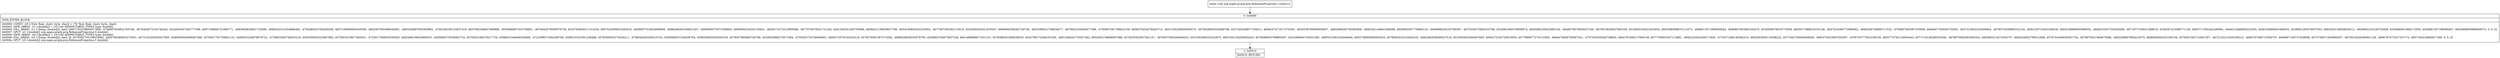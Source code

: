 digraph "CFG fororg.osgeo.proj4j.proj.RobinsonProjection.\<clinit\>()V" {
Node_0 [shape=record,label="{0\:\ 0x0000|MTH_ENTER_BLOCK\l|0x0000: CONST  (r0 I:?[int, float, short, byte, char]) = (76 ?[int, float, short, byte, char]) \l0x0002: NEW_ARRAY  (r1 I:double[]) = (r0 I:int A[IMMUTABLE_TYPE]) type: double[] \l0x0004: FILL_ARRAY  (r1 I:?[long, double][]), data: [4607182418800017408, \-4784807924822765746, \-4678464073145746242, 4524454367264777388, 4607169808721060771, \-4665840636901725080, \-4685402514324806485, \-4704480023782828290, 4607140985683445599, \-4662567905496044891, \-4681626897005560862, \-4706106180125937418, 4607092346807469998, \-4659486697410709991, \-4679442979595976759, 4525793654011151634, 4607022090653283018, \-4658007314652858669, \-4696448300160621267, \-4695000375373308605, 4606939224420139401, \-4656271072512995988, \-4677076479541731292, 4491290361365793884, 4606822130829827768, \-4654190856242233854, \-4677097383392115619, 4520392545021879347, 4606666306282720749, \-4652399031756634077, \-4678922164830677486, \-4700087281708643159, 4606476254378445714, \-4651329258950939475, \-4676028003502069788, 4527295268877194311, 4606247471517375293, \-4650539795950659937, \-4683468265756393809, \-4695342144841590088, 4605992567778466123, \-4649696526103760397, \-4675339275865333768, 4524961856378858974, 4605696230922985144, \-4648670875604047100, \-4679019630047665338, 4516930104422453054, 4605368368870112572, \-4648013571995840644, \-4680867953682182675, 4516939076918770506, 4605017988819103148, \-4647616384772896062, \-4682938740899711532, \-4700887463097333006, 4604647792929733293, \-4647310624225266804, \-4678570259983332144, \-4692159733491048240, 4604238866083568052, \-4646533307253038298, \-4671877105621388619, 4536287415588771156, 4603771392442246994, \-4646212846956225302, 4546150809401646932, 4528981283576657053, 4603329138958839212, \-4646992216128732008, 4550846601966172593, 4528981307188489467, 4602968850988649572, 0, 0, 0] \l0x0007: SPUT  (r1 I:double[]) org.osgeo.proj4j.proj.RobinsonProjection.X double[] \l0x0009: NEW_ARRAY  (r0 I:double[]) = (r0 I:int A[IMMUTABLE_TYPE]) type: double[] \l0x000b: FILL_ARRAY  (r0 I:?[long, double][]), data: [0, 4578301735109615891, 4465769389923274531, 4473155293925627065, 4589095962696497496, 4578301792755691122, 4490933244678679722, \-4739633285744503216, 4593599562323867992, 4578301619817465431, \-4723417508935556583, 4492408194624900551, 4595869376536062722, 4578302196278217734, 4508641546948528468, \-4722398573364280766, 4598103161951238488, 4578300063373434211, \-4706044345459210723, 4509560557245026764, 4599256083455845335, 4578307960885740768, 4525925880272671984, \-4705202734749366661, 4600372976163433218, 4578278561387373294, \-4689028639230078765, 4526803764973657238, 4601489868871021101, 4578388261868536635, 4542799172048191450, \-4691348442735207442, 4602603158698907088, 4578255502957281157, \-4676507065445664025, 4531562496353222870, 4603193130250092623, 4578088905799865467, 4541069944743931399, \-4695512563242040646, 4603738065805004453, 4578092422210454518, \-4682482058546027519, 4515055655494407605, 4604272192720810593, 4577899077274131950, \-4684479409736567541, \-4707200335044738654, 4604791908117809149, 4577700601837113881, \-4682220454200271800, \-4710371489140582312, 4605293609116298222, 4577442750942608560, \-4681072623997029297, \-4705703777833199130, 4605772792116650443, 4577116128280353440, \-4678970082093083354, 4483062514274554757, 4606224052799312966, 4576743440639381754, \-4678976021944675088, \-4692208007882419375, 4606636582525180104, 4576001362712941557, \-4672125214329180012, \-4696787448715504757, 4606967146737829098, 4573758071459960307, \-4670014028280961129, \-4696787472327337172, 4607182418800017408, 0, 0, 0] \l0x000e: SPUT  (r0 I:double[]) org.osgeo.proj4j.proj.RobinsonProjection.Y double[] \l}"];
Node_1 [shape=record,label="{1\:\ 0x0010|0x0010: RETURN   \l}"];
MethodNode[shape=record,label="{static void org.osgeo.proj4j.proj.RobinsonProjection.\<clinit\>() }"];
MethodNode -> Node_0;
Node_0 -> Node_1;
}

